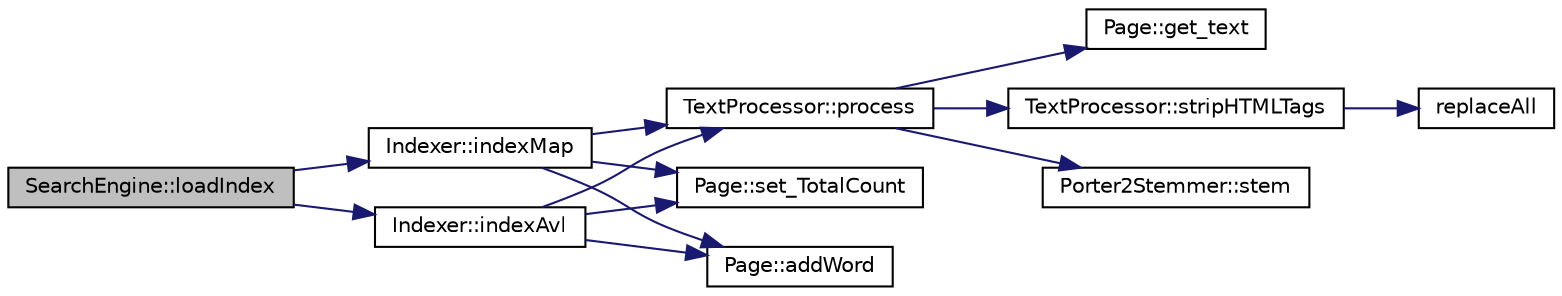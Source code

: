 digraph "SearchEngine::loadIndex"
{
  edge [fontname="Helvetica",fontsize="10",labelfontname="Helvetica",labelfontsize="10"];
  node [fontname="Helvetica",fontsize="10",shape=record];
  rankdir="LR";
  Node1 [label="SearchEngine::loadIndex",height=0.2,width=0.4,color="black", fillcolor="grey75", style="filled", fontcolor="black"];
  Node1 -> Node2 [color="midnightblue",fontsize="10",style="solid",fontname="Helvetica"];
  Node2 [label="Indexer::indexMap",height=0.2,width=0.4,color="black", fillcolor="white", style="filled",URL="$class_indexer.html#abc4a6b5cf023f426aad040e093605a6e"];
  Node2 -> Node3 [color="midnightblue",fontsize="10",style="solid",fontname="Helvetica"];
  Node3 [label="TextProcessor::process",height=0.2,width=0.4,color="black", fillcolor="white", style="filled",URL="$class_text_processor.html#a22c1df13273a79f4e031540549ebe683"];
  Node3 -> Node4 [color="midnightblue",fontsize="10",style="solid",fontname="Helvetica"];
  Node4 [label="Page::get_text",height=0.2,width=0.4,color="black", fillcolor="white", style="filled",URL="$class_page.html#a105475e662886f995d589a67d53caca3"];
  Node3 -> Node5 [color="midnightblue",fontsize="10",style="solid",fontname="Helvetica"];
  Node5 [label="TextProcessor::stripHTMLTags",height=0.2,width=0.4,color="black", fillcolor="white", style="filled",URL="$class_text_processor.html#ad0ffbf2516c2099467c602633fd2e7f8"];
  Node5 -> Node6 [color="midnightblue",fontsize="10",style="solid",fontname="Helvetica"];
  Node6 [label="replaceAll",height=0.2,width=0.4,color="black", fillcolor="white", style="filled",URL="$_replace_all_8cpp.html#a3adacf2ac06d54c7c2b8f99eebacc147"];
  Node3 -> Node7 [color="midnightblue",fontsize="10",style="solid",fontname="Helvetica"];
  Node7 [label="Porter2Stemmer::stem",height=0.2,width=0.4,color="black", fillcolor="white", style="filled",URL="$namespace_porter2_stemmer.html#ad07c4652a1144329db4bdfb6ce640d80"];
  Node2 -> Node8 [color="midnightblue",fontsize="10",style="solid",fontname="Helvetica"];
  Node8 [label="Page::set_TotalCount",height=0.2,width=0.4,color="black", fillcolor="white", style="filled",URL="$class_page.html#a10a178b0fc10e776dc55086e460b57c0"];
  Node2 -> Node9 [color="midnightblue",fontsize="10",style="solid",fontname="Helvetica"];
  Node9 [label="Page::addWord",height=0.2,width=0.4,color="black", fillcolor="white", style="filled",URL="$class_page.html#a09fd07b3dfeac4580475ff0f97bfbdf6"];
  Node1 -> Node10 [color="midnightblue",fontsize="10",style="solid",fontname="Helvetica"];
  Node10 [label="Indexer::indexAvl",height=0.2,width=0.4,color="black", fillcolor="white", style="filled",URL="$class_indexer.html#ab0717c3a4ac016141988066c7c624b53"];
  Node10 -> Node3 [color="midnightblue",fontsize="10",style="solid",fontname="Helvetica"];
  Node10 -> Node8 [color="midnightblue",fontsize="10",style="solid",fontname="Helvetica"];
  Node10 -> Node9 [color="midnightblue",fontsize="10",style="solid",fontname="Helvetica"];
}
